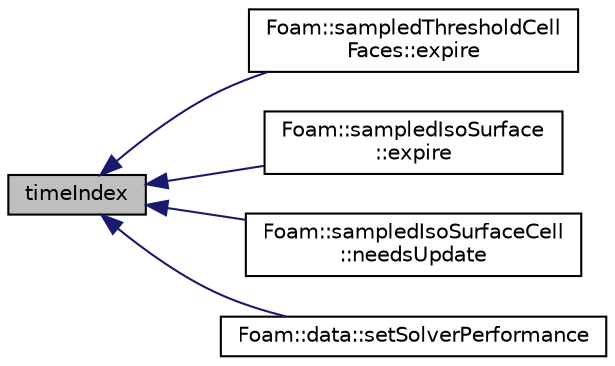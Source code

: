 digraph "timeIndex"
{
  bgcolor="transparent";
  edge [fontname="Helvetica",fontsize="10",labelfontname="Helvetica",labelfontsize="10"];
  node [fontname="Helvetica",fontsize="10",shape=record];
  rankdir="LR";
  Node1 [label="timeIndex",height=0.2,width=0.4,color="black", fillcolor="grey75", style="filled" fontcolor="black"];
  Node1 -> Node2 [dir="back",color="midnightblue",fontsize="10",style="solid",fontname="Helvetica"];
  Node2 [label="Foam::sampledThresholdCell\lFaces::expire",height=0.2,width=0.4,color="black",URL="$classFoam_1_1sampledThresholdCellFaces.html#a99e9f0908a967713d117081d26ed51d0",tooltip="Mark the surface as needing an update. "];
  Node1 -> Node3 [dir="back",color="midnightblue",fontsize="10",style="solid",fontname="Helvetica"];
  Node3 [label="Foam::sampledIsoSurface\l::expire",height=0.2,width=0.4,color="black",URL="$classFoam_1_1sampledIsoSurface.html#a99e9f0908a967713d117081d26ed51d0",tooltip="Mark the surface as needing an update. "];
  Node1 -> Node4 [dir="back",color="midnightblue",fontsize="10",style="solid",fontname="Helvetica"];
  Node4 [label="Foam::sampledIsoSurfaceCell\l::needsUpdate",height=0.2,width=0.4,color="black",URL="$classFoam_1_1sampledIsoSurfaceCell.html#aa8e65b62831b56e76cf5fba5cad934db",tooltip="Does the surface need an update? "];
  Node1 -> Node5 [dir="back",color="midnightblue",fontsize="10",style="solid",fontname="Helvetica"];
  Node5 [label="Foam::data::setSolverPerformance",height=0.2,width=0.4,color="black",URL="$classFoam_1_1data.html#ae586809c6cf4869ece5b3fe6d9d736f5",tooltip="Add/set the solverPerformance entry for the named field. "];
}
